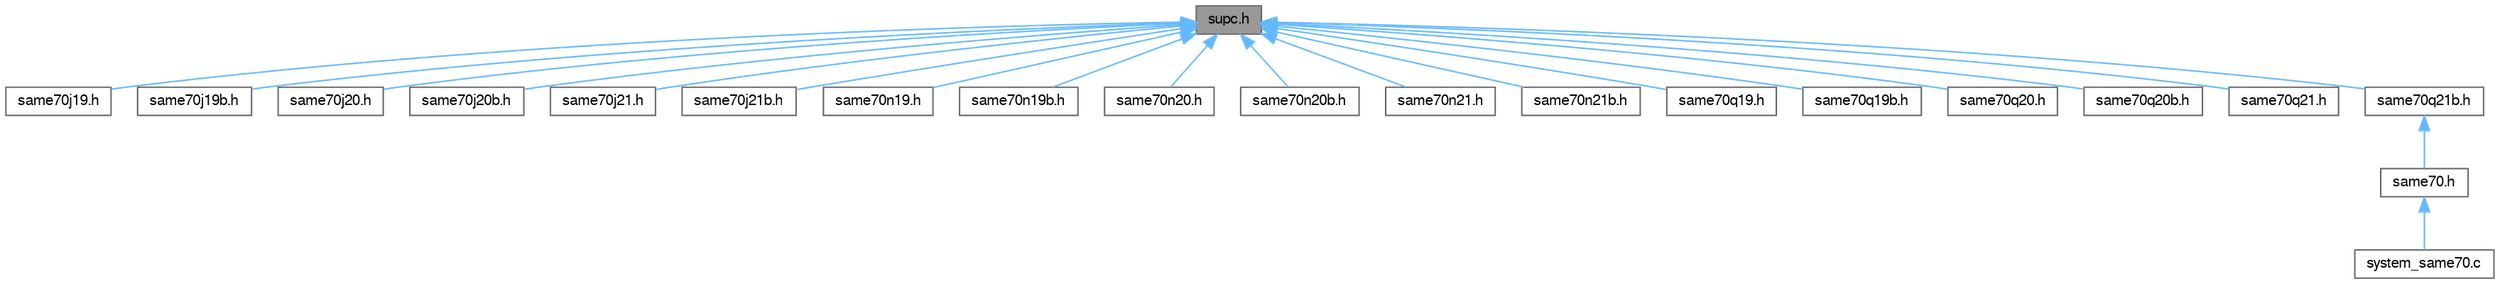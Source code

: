 digraph "supc.h"
{
 // LATEX_PDF_SIZE
  bgcolor="transparent";
  edge [fontname=FreeSans,fontsize=10,labelfontname=FreeSans,labelfontsize=10];
  node [fontname=FreeSans,fontsize=10,shape=box,height=0.2,width=0.4];
  Node1 [label="supc.h",height=0.2,width=0.4,color="gray40", fillcolor="grey60", style="filled", fontcolor="black",tooltip="Copyright (c) 2015-2018 Microchip Technology Inc."];
  Node1 -> Node2 [dir="back",color="steelblue1",style="solid"];
  Node2 [label="same70j19.h",height=0.2,width=0.4,color="grey40", fillcolor="white", style="filled",URL="$same70j19_8h.html",tooltip="Copyright (c) 2015-2019 Microchip Technology Inc."];
  Node1 -> Node3 [dir="back",color="steelblue1",style="solid"];
  Node3 [label="same70j19b.h",height=0.2,width=0.4,color="grey40", fillcolor="white", style="filled",URL="$same70j19b_8h.html",tooltip="Copyright (c) 2017-2019 Microchip Technology Inc."];
  Node1 -> Node4 [dir="back",color="steelblue1",style="solid"];
  Node4 [label="same70j20.h",height=0.2,width=0.4,color="grey40", fillcolor="white", style="filled",URL="$same70j20_8h.html",tooltip="Copyright (c) 2015-2019 Microchip Technology Inc."];
  Node1 -> Node5 [dir="back",color="steelblue1",style="solid"];
  Node5 [label="same70j20b.h",height=0.2,width=0.4,color="grey40", fillcolor="white", style="filled",URL="$same70j20b_8h.html",tooltip="Copyright (c) 2017-2019 Microchip Technology Inc."];
  Node1 -> Node6 [dir="back",color="steelblue1",style="solid"];
  Node6 [label="same70j21.h",height=0.2,width=0.4,color="grey40", fillcolor="white", style="filled",URL="$same70j21_8h.html",tooltip="Copyright (c) 2015-2019 Microchip Technology Inc."];
  Node1 -> Node7 [dir="back",color="steelblue1",style="solid"];
  Node7 [label="same70j21b.h",height=0.2,width=0.4,color="grey40", fillcolor="white", style="filled",URL="$same70j21b_8h.html",tooltip="Copyright (c) 2017-2019 Microchip Technology Inc."];
  Node1 -> Node8 [dir="back",color="steelblue1",style="solid"];
  Node8 [label="same70n19.h",height=0.2,width=0.4,color="grey40", fillcolor="white", style="filled",URL="$same70n19_8h.html",tooltip="Copyright (c) 2015-2019 Microchip Technology Inc."];
  Node1 -> Node9 [dir="back",color="steelblue1",style="solid"];
  Node9 [label="same70n19b.h",height=0.2,width=0.4,color="grey40", fillcolor="white", style="filled",URL="$same70n19b_8h.html",tooltip="Copyright (c) 2017-2019 Microchip Technology Inc."];
  Node1 -> Node10 [dir="back",color="steelblue1",style="solid"];
  Node10 [label="same70n20.h",height=0.2,width=0.4,color="grey40", fillcolor="white", style="filled",URL="$same70n20_8h.html",tooltip="Copyright (c) 2015-2019 Microchip Technology Inc."];
  Node1 -> Node11 [dir="back",color="steelblue1",style="solid"];
  Node11 [label="same70n20b.h",height=0.2,width=0.4,color="grey40", fillcolor="white", style="filled",URL="$same70n20b_8h.html",tooltip="Copyright (c) 2017-2019 Microchip Technology Inc."];
  Node1 -> Node12 [dir="back",color="steelblue1",style="solid"];
  Node12 [label="same70n21.h",height=0.2,width=0.4,color="grey40", fillcolor="white", style="filled",URL="$same70n21_8h.html",tooltip="Copyright (c) 2015-2019 Microchip Technology Inc."];
  Node1 -> Node13 [dir="back",color="steelblue1",style="solid"];
  Node13 [label="same70n21b.h",height=0.2,width=0.4,color="grey40", fillcolor="white", style="filled",URL="$same70n21b_8h.html",tooltip="Copyright (c) 2017-2019 Microchip Technology Inc."];
  Node1 -> Node14 [dir="back",color="steelblue1",style="solid"];
  Node14 [label="same70q19.h",height=0.2,width=0.4,color="grey40", fillcolor="white", style="filled",URL="$same70q19_8h.html",tooltip="Copyright (c) 2015-2019 Microchip Technology Inc."];
  Node1 -> Node15 [dir="back",color="steelblue1",style="solid"];
  Node15 [label="same70q19b.h",height=0.2,width=0.4,color="grey40", fillcolor="white", style="filled",URL="$same70q19b_8h.html",tooltip="Copyright (c) 2017-2019 Microchip Technology Inc."];
  Node1 -> Node16 [dir="back",color="steelblue1",style="solid"];
  Node16 [label="same70q20.h",height=0.2,width=0.4,color="grey40", fillcolor="white", style="filled",URL="$same70q20_8h.html",tooltip="Copyright (c) 2015-2019 Microchip Technology Inc."];
  Node1 -> Node17 [dir="back",color="steelblue1",style="solid"];
  Node17 [label="same70q20b.h",height=0.2,width=0.4,color="grey40", fillcolor="white", style="filled",URL="$same70q20b_8h.html",tooltip="Copyright (c) 2017-2019 Microchip Technology Inc."];
  Node1 -> Node18 [dir="back",color="steelblue1",style="solid"];
  Node18 [label="same70q21.h",height=0.2,width=0.4,color="grey40", fillcolor="white", style="filled",URL="$same70q21_8h.html",tooltip="Copyright (c) 2015-2019 Microchip Technology Inc."];
  Node1 -> Node19 [dir="back",color="steelblue1",style="solid"];
  Node19 [label="same70q21b.h",height=0.2,width=0.4,color="grey40", fillcolor="white", style="filled",URL="$same70q21b_8h.html",tooltip="Copyright (c) 2017-2019 Microchip Technology Inc."];
  Node19 -> Node20 [dir="back",color="steelblue1",style="solid"];
  Node20 [label="same70.h",height=0.2,width=0.4,color="grey40", fillcolor="white", style="filled",URL="$same70_8h.html",tooltip="Copyright (c) 2015-2018 Microchip Technology Inc."];
  Node20 -> Node21 [dir="back",color="steelblue1",style="solid"];
  Node21 [label="system_same70.c",height=0.2,width=0.4,color="grey40", fillcolor="white", style="filled",URL="$system__same70_8c.html",tooltip="Copyright (c) 2015-2018 Microchip Technology Inc."];
}
